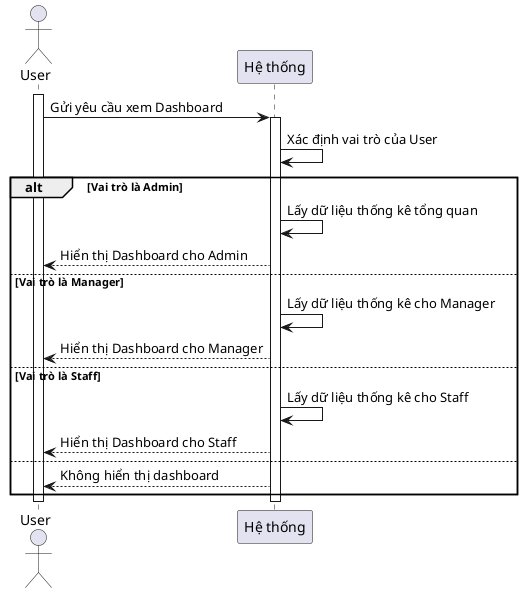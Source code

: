 @startuml   
actor User
participant "Hệ thống" as System

activate User
User -> System: Gửi yêu cầu xem Dashboard
activate System
System -> System: Xác định vai trò của User
alt Vai trò là Admin
    System -> System: Lấy dữ liệu thống kê tổng quan
    System --> User: Hiển thị Dashboard cho Admin
else Vai trò là Manager
    System -> System: Lấy dữ liệu thống kê cho Manager
    System --> User: Hiển thị Dashboard cho Manager
else Vai trò là Staff
    System -> System: Lấy dữ liệu thống kê cho Staff
    System --> User: Hiển thị Dashboard cho Staff
else 
    System --> User: Không hiển thị dashboard
end
deactivate System
deactivate User
@enduml